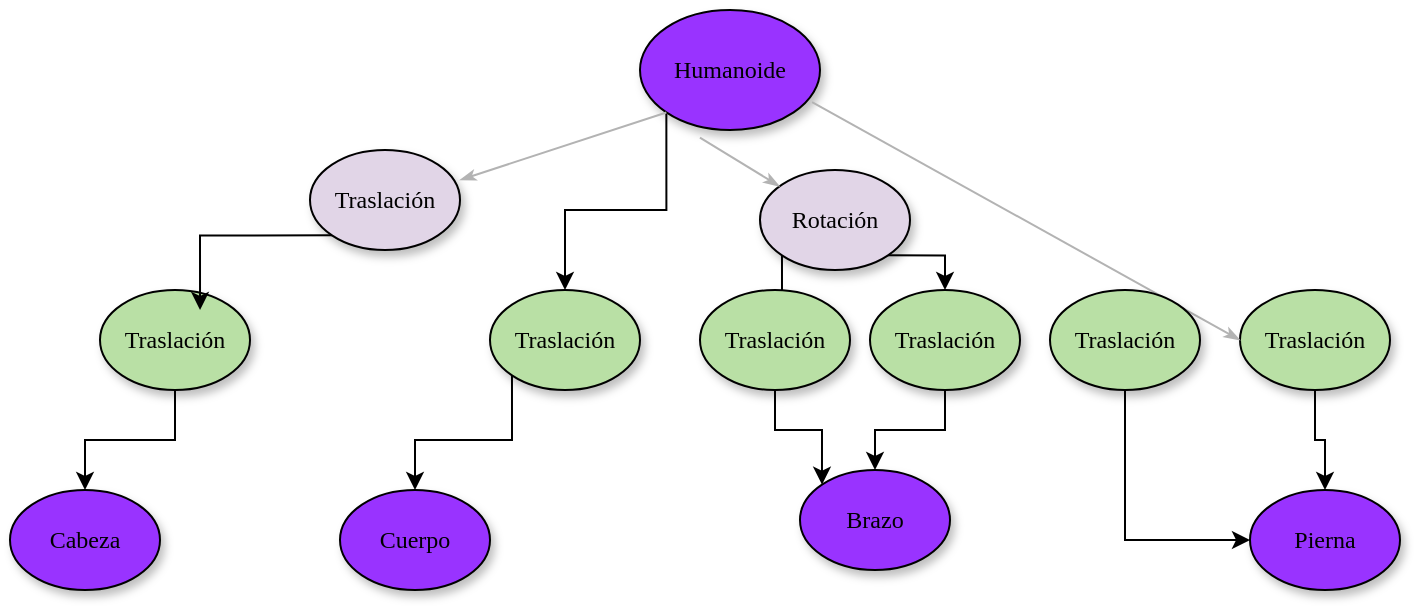 <mxfile version="16.2.2" type="device"><diagram name="Page-1" id="42789a77-a242-8287-6e28-9cd8cfd52e62"><mxGraphModel dx="673" dy="743" grid="1" gridSize="10" guides="1" tooltips="1" connect="1" arrows="1" fold="1" page="1" pageScale="1" pageWidth="1100" pageHeight="850" background="none" math="0" shadow="0"><root><mxCell id="0"/><mxCell id="1" parent="0"/><mxCell id="H27Cqn597UifNFf6n4-k-18" style="edgeStyle=orthogonalEdgeStyle;rounded=0;orthogonalLoop=1;jettySize=auto;html=1;exitX=0;exitY=1;exitDx=0;exitDy=0;" edge="1" parent="1" source="1ea317790d2ca983-1" target="H27Cqn597UifNFf6n4-k-7"><mxGeometry relative="1" as="geometry"/></mxCell><mxCell id="1ea317790d2ca983-1" value="Humanoide" style="ellipse;whiteSpace=wrap;html=1;rounded=0;shadow=1;comic=0;labelBackgroundColor=none;strokeWidth=1;fontFamily=Verdana;fontSize=12;align=center;fillColor=#9933FF;" parent="1" vertex="1"><mxGeometry x="450" y="80" width="90" height="60" as="geometry"/></mxCell><mxCell id="1ea317790d2ca983-2" value="Brazo" style="ellipse;whiteSpace=wrap;html=1;rounded=0;shadow=1;comic=0;labelBackgroundColor=none;strokeWidth=1;fontFamily=Verdana;fontSize=12;align=center;fillColor=#9933FF;" parent="1" vertex="1"><mxGeometry x="530" y="310" width="75" height="50" as="geometry"/></mxCell><mxCell id="1ea317790d2ca983-3" value="&lt;div&gt;Pierna&lt;/div&gt;" style="ellipse;whiteSpace=wrap;html=1;rounded=0;shadow=1;comic=0;labelBackgroundColor=none;strokeWidth=1;fontFamily=Verdana;fontSize=12;align=center;fillColor=#9933FF;" parent="1" vertex="1"><mxGeometry x="755" y="320" width="75" height="50" as="geometry"/></mxCell><mxCell id="H27Cqn597UifNFf6n4-k-23" style="edgeStyle=orthogonalEdgeStyle;rounded=0;orthogonalLoop=1;jettySize=auto;html=1;exitX=0.5;exitY=1;exitDx=0;exitDy=0;" edge="1" parent="1" source="1ea317790d2ca983-4" target="1ea317790d2ca983-3"><mxGeometry relative="1" as="geometry"/></mxCell><mxCell id="1ea317790d2ca983-4" value="Traslación" style="ellipse;whiteSpace=wrap;html=1;rounded=0;shadow=1;comic=0;labelBackgroundColor=none;strokeWidth=1;fontFamily=Verdana;fontSize=12;align=center;fillColor=#B9E0A5;" parent="1" vertex="1"><mxGeometry x="750" y="220" width="75" height="50" as="geometry"/></mxCell><mxCell id="H27Cqn597UifNFf6n4-k-14" style="edgeStyle=orthogonalEdgeStyle;rounded=0;orthogonalLoop=1;jettySize=auto;html=1;exitX=1;exitY=1;exitDx=0;exitDy=0;entryX=0.5;entryY=0;entryDx=0;entryDy=0;" edge="1" parent="1" source="1ea317790d2ca983-7" target="H27Cqn597UifNFf6n4-k-4"><mxGeometry relative="1" as="geometry"/></mxCell><mxCell id="H27Cqn597UifNFf6n4-k-15" style="edgeStyle=orthogonalEdgeStyle;rounded=0;orthogonalLoop=1;jettySize=auto;html=1;exitX=0;exitY=1;exitDx=0;exitDy=0;" edge="1" parent="1" source="1ea317790d2ca983-7" target="H27Cqn597UifNFf6n4-k-2"><mxGeometry relative="1" as="geometry"/></mxCell><mxCell id="1ea317790d2ca983-7" value="Rotación" style="ellipse;whiteSpace=wrap;html=1;rounded=0;shadow=1;comic=0;labelBackgroundColor=none;strokeWidth=1;fontFamily=Verdana;fontSize=12;align=center;fillColor=#E1D5E7;" parent="1" vertex="1"><mxGeometry x="510" y="160" width="75" height="50" as="geometry"/></mxCell><mxCell id="1ea317790d2ca983-9" value="Cabeza" style="ellipse;whiteSpace=wrap;html=1;rounded=0;shadow=1;comic=0;labelBackgroundColor=none;strokeWidth=1;fontFamily=Verdana;fontSize=12;align=center;fillColor=#9933FF;" parent="1" vertex="1"><mxGeometry x="135" y="320" width="75" height="50" as="geometry"/></mxCell><mxCell id="1ea317790d2ca983-10" value="Cuerpo" style="ellipse;whiteSpace=wrap;html=1;rounded=0;shadow=1;comic=0;labelBackgroundColor=none;strokeWidth=1;fontFamily=Verdana;fontSize=12;align=center;fillColor=#9933FF;" parent="1" vertex="1"><mxGeometry x="300" y="320" width="75" height="50" as="geometry"/></mxCell><mxCell id="H27Cqn597UifNFf6n4-k-1" style="edgeStyle=none;rounded=1;html=1;labelBackgroundColor=none;startArrow=none;startFill=0;startSize=5;endArrow=classicThin;endFill=1;endSize=5;jettySize=auto;orthogonalLoop=1;strokeColor=#B3B3B3;strokeWidth=1;fontFamily=Verdana;fontSize=12;exitX=0.956;exitY=0.767;exitDx=0;exitDy=0;exitPerimeter=0;entryX=0;entryY=0.5;entryDx=0;entryDy=0;" edge="1" parent="1" source="1ea317790d2ca983-1" target="1ea317790d2ca983-4"><mxGeometry relative="1" as="geometry"><mxPoint x="580" y="110" as="sourcePoint"/><mxPoint x="675.462" y="293.038" as="targetPoint"/></mxGeometry></mxCell><mxCell id="H27Cqn597UifNFf6n4-k-20" style="edgeStyle=orthogonalEdgeStyle;rounded=0;orthogonalLoop=1;jettySize=auto;html=1;exitX=0.5;exitY=1;exitDx=0;exitDy=0;entryX=0;entryY=0;entryDx=0;entryDy=0;" edge="1" parent="1" source="H27Cqn597UifNFf6n4-k-2" target="1ea317790d2ca983-2"><mxGeometry relative="1" as="geometry"/></mxCell><mxCell id="H27Cqn597UifNFf6n4-k-2" value="Traslación" style="ellipse;whiteSpace=wrap;html=1;rounded=0;shadow=1;comic=0;labelBackgroundColor=none;strokeWidth=1;fontFamily=Verdana;fontSize=12;align=center;fillColor=#B9E0A5;" vertex="1" parent="1"><mxGeometry x="480" y="220" width="75" height="50" as="geometry"/></mxCell><mxCell id="H27Cqn597UifNFf6n4-k-22" style="edgeStyle=orthogonalEdgeStyle;rounded=0;orthogonalLoop=1;jettySize=auto;html=1;exitX=0.5;exitY=1;exitDx=0;exitDy=0;entryX=0;entryY=0.5;entryDx=0;entryDy=0;" edge="1" parent="1" source="H27Cqn597UifNFf6n4-k-3" target="1ea317790d2ca983-3"><mxGeometry relative="1" as="geometry"/></mxCell><mxCell id="H27Cqn597UifNFf6n4-k-3" value="Traslación" style="ellipse;whiteSpace=wrap;html=1;rounded=0;shadow=1;comic=0;labelBackgroundColor=none;strokeWidth=1;fontFamily=Verdana;fontSize=12;align=center;fillColor=#B9E0A5;" vertex="1" parent="1"><mxGeometry x="655" y="220" width="75" height="50" as="geometry"/></mxCell><mxCell id="H27Cqn597UifNFf6n4-k-21" style="edgeStyle=orthogonalEdgeStyle;rounded=0;orthogonalLoop=1;jettySize=auto;html=1;exitX=0.5;exitY=1;exitDx=0;exitDy=0;" edge="1" parent="1" source="H27Cqn597UifNFf6n4-k-4" target="1ea317790d2ca983-2"><mxGeometry relative="1" as="geometry"/></mxCell><mxCell id="H27Cqn597UifNFf6n4-k-4" value="Traslación" style="ellipse;whiteSpace=wrap;html=1;rounded=0;shadow=1;comic=0;labelBackgroundColor=none;strokeWidth=1;fontFamily=Verdana;fontSize=12;align=center;fillColor=#B9E0A5;" vertex="1" parent="1"><mxGeometry x="565" y="220" width="75" height="50" as="geometry"/></mxCell><mxCell id="H27Cqn597UifNFf6n4-k-17" style="edgeStyle=orthogonalEdgeStyle;rounded=0;orthogonalLoop=1;jettySize=auto;html=1;exitX=0.5;exitY=1;exitDx=0;exitDy=0;" edge="1" parent="1" source="H27Cqn597UifNFf6n4-k-5" target="1ea317790d2ca983-9"><mxGeometry relative="1" as="geometry"/></mxCell><mxCell id="H27Cqn597UifNFf6n4-k-5" value="Traslación" style="ellipse;whiteSpace=wrap;html=1;rounded=0;shadow=1;comic=0;labelBackgroundColor=none;strokeWidth=1;fontFamily=Verdana;fontSize=12;align=center;fillColor=#B9E0A5;" vertex="1" parent="1"><mxGeometry x="180" y="220" width="75" height="50" as="geometry"/></mxCell><mxCell id="H27Cqn597UifNFf6n4-k-16" style="edgeStyle=orthogonalEdgeStyle;rounded=0;orthogonalLoop=1;jettySize=auto;html=1;exitX=0;exitY=1;exitDx=0;exitDy=0;entryX=0.667;entryY=0.2;entryDx=0;entryDy=0;entryPerimeter=0;" edge="1" parent="1" source="H27Cqn597UifNFf6n4-k-6" target="H27Cqn597UifNFf6n4-k-5"><mxGeometry relative="1" as="geometry"/></mxCell><mxCell id="H27Cqn597UifNFf6n4-k-6" value="Traslación" style="ellipse;whiteSpace=wrap;html=1;rounded=0;shadow=1;comic=0;labelBackgroundColor=none;strokeWidth=1;fontFamily=Verdana;fontSize=12;align=center;fillColor=#E1D5E7;" vertex="1" parent="1"><mxGeometry x="285" y="150" width="75" height="50" as="geometry"/></mxCell><mxCell id="H27Cqn597UifNFf6n4-k-19" style="edgeStyle=orthogonalEdgeStyle;rounded=0;orthogonalLoop=1;jettySize=auto;html=1;exitX=0;exitY=1;exitDx=0;exitDy=0;" edge="1" parent="1" source="H27Cqn597UifNFf6n4-k-7" target="1ea317790d2ca983-10"><mxGeometry relative="1" as="geometry"/></mxCell><mxCell id="H27Cqn597UifNFf6n4-k-7" value="Traslación" style="ellipse;whiteSpace=wrap;html=1;rounded=0;shadow=1;comic=0;labelBackgroundColor=none;strokeWidth=1;fontFamily=Verdana;fontSize=12;align=center;fillColor=#B9E0A5;" vertex="1" parent="1"><mxGeometry x="375" y="220" width="75" height="50" as="geometry"/></mxCell><mxCell id="H27Cqn597UifNFf6n4-k-10" style="edgeStyle=none;rounded=1;html=1;labelBackgroundColor=none;startArrow=none;startFill=0;startSize=5;endArrow=classicThin;endFill=1;endSize=5;jettySize=auto;orthogonalLoop=1;strokeColor=#B3B3B3;strokeWidth=1;fontFamily=Verdana;fontSize=12;exitX=0;exitY=1;exitDx=0;exitDy=0;entryX=1;entryY=0.3;entryDx=0;entryDy=0;entryPerimeter=0;" edge="1" parent="1" source="1ea317790d2ca983-1" target="H27Cqn597UifNFf6n4-k-6"><mxGeometry relative="1" as="geometry"><mxPoint x="340" y="80" as="sourcePoint"/><mxPoint x="553.96" y="198.98" as="targetPoint"/></mxGeometry></mxCell><mxCell id="H27Cqn597UifNFf6n4-k-12" style="edgeStyle=none;rounded=1;html=1;labelBackgroundColor=none;startArrow=none;startFill=0;startSize=5;endArrow=classicThin;endFill=1;endSize=5;jettySize=auto;orthogonalLoop=1;strokeColor=#B3B3B3;strokeWidth=1;fontFamily=Verdana;fontSize=12;exitX=0.333;exitY=1.063;exitDx=0;exitDy=0;exitPerimeter=0;" edge="1" parent="1" source="1ea317790d2ca983-1" target="1ea317790d2ca983-7"><mxGeometry relative="1" as="geometry"><mxPoint x="360" y="110" as="sourcePoint"/><mxPoint x="256.82" y="143.787" as="targetPoint"/></mxGeometry></mxCell></root></mxGraphModel></diagram></mxfile>